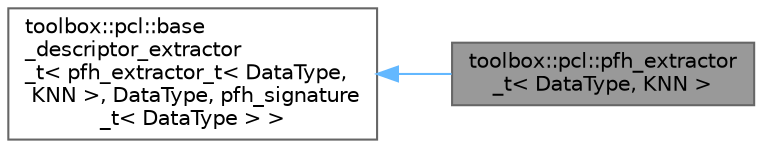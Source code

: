 digraph "toolbox::pcl::pfh_extractor_t&lt; DataType, KNN &gt;"
{
 // LATEX_PDF_SIZE
  bgcolor="transparent";
  edge [fontname=Helvetica,fontsize=10,labelfontname=Helvetica,labelfontsize=10];
  node [fontname=Helvetica,fontsize=10,shape=box,height=0.2,width=0.4];
  rankdir="LR";
  Node1 [id="Node000001",label="toolbox::pcl::pfh_extractor\l_t\< DataType, KNN \>",height=0.2,width=0.4,color="gray40", fillcolor="grey60", style="filled", fontcolor="black",tooltip="PFH (Point Feature Histogram) descriptor extractor."];
  Node2 -> Node1 [id="edge1_Node000001_Node000002",dir="back",color="steelblue1",style="solid",tooltip=" "];
  Node2 [id="Node000002",label="toolbox::pcl::base\l_descriptor_extractor\l_t\< pfh_extractor_t\< DataType,\l KNN \>, DataType, pfh_signature\l_t\< DataType \> \>",height=0.2,width=0.4,color="gray40", fillcolor="white", style="filled",URL="$classtoolbox_1_1pcl_1_1base__descriptor__extractor__t.html",tooltip=" "];
}
